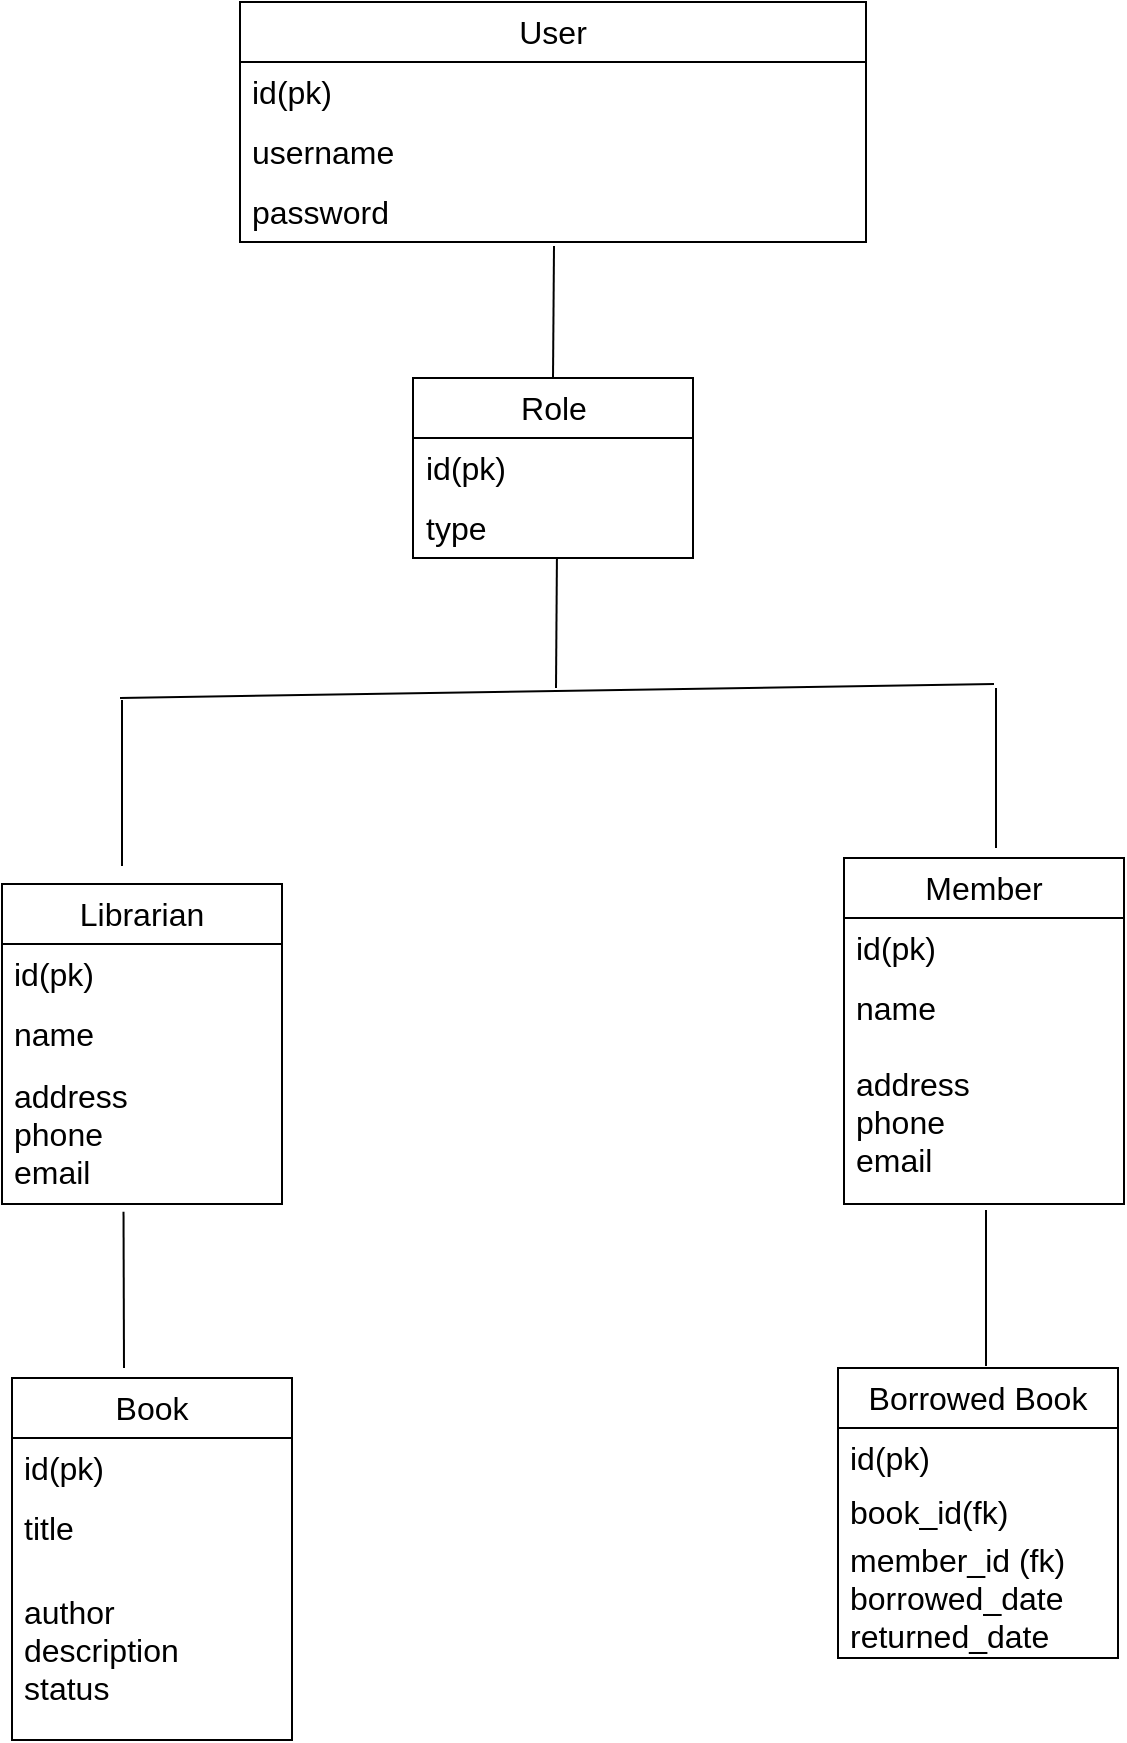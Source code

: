 <mxfile version="21.2.9" type="google">
  <diagram name="Page-1" id="cOhOOoq8ZFJ1gssm_lZi">
    <mxGraphModel grid="0" page="0" gridSize="10" guides="1" tooltips="1" connect="1" arrows="1" fold="1" pageScale="1" pageWidth="850" pageHeight="1100" math="0" shadow="0">
      <root>
        <mxCell id="0" />
        <mxCell id="1" parent="0" />
        <mxCell id="IJSfdtI_TcMY3-XAgbR3-41" value="User" style="swimlane;fontStyle=0;childLayout=stackLayout;horizontal=1;startSize=30;horizontalStack=0;resizeParent=1;resizeParentMax=0;resizeLast=0;collapsible=1;marginBottom=0;whiteSpace=wrap;html=1;fontSize=16;" vertex="1" parent="1">
          <mxGeometry x="163" y="-441" width="313" height="120" as="geometry" />
        </mxCell>
        <mxCell id="IJSfdtI_TcMY3-XAgbR3-42" value="id(pk)" style="text;strokeColor=none;fillColor=none;align=left;verticalAlign=middle;spacingLeft=4;spacingRight=4;overflow=hidden;points=[[0,0.5],[1,0.5]];portConstraint=eastwest;rotatable=0;whiteSpace=wrap;html=1;fontSize=16;" vertex="1" parent="IJSfdtI_TcMY3-XAgbR3-41">
          <mxGeometry y="30" width="313" height="30" as="geometry" />
        </mxCell>
        <mxCell id="IJSfdtI_TcMY3-XAgbR3-43" value="username" style="text;strokeColor=none;fillColor=none;align=left;verticalAlign=middle;spacingLeft=4;spacingRight=4;overflow=hidden;points=[[0,0.5],[1,0.5]];portConstraint=eastwest;rotatable=0;whiteSpace=wrap;html=1;fontSize=16;" vertex="1" parent="IJSfdtI_TcMY3-XAgbR3-41">
          <mxGeometry y="60" width="313" height="30" as="geometry" />
        </mxCell>
        <mxCell id="IJSfdtI_TcMY3-XAgbR3-44" value="password" style="text;strokeColor=none;fillColor=none;align=left;verticalAlign=middle;spacingLeft=4;spacingRight=4;overflow=hidden;points=[[0,0.5],[1,0.5]];portConstraint=eastwest;rotatable=0;whiteSpace=wrap;html=1;fontSize=16;" vertex="1" parent="IJSfdtI_TcMY3-XAgbR3-41">
          <mxGeometry y="90" width="313" height="30" as="geometry" />
        </mxCell>
        <mxCell id="IJSfdtI_TcMY3-XAgbR3-45" value="Role" style="swimlane;fontStyle=0;childLayout=stackLayout;horizontal=1;startSize=30;horizontalStack=0;resizeParent=1;resizeParentMax=0;resizeLast=0;collapsible=1;marginBottom=0;whiteSpace=wrap;html=1;fontSize=16;" vertex="1" parent="1">
          <mxGeometry x="249.5" y="-253" width="140" height="90" as="geometry" />
        </mxCell>
        <mxCell id="IJSfdtI_TcMY3-XAgbR3-46" value="id(pk)" style="text;strokeColor=none;fillColor=none;align=left;verticalAlign=middle;spacingLeft=4;spacingRight=4;overflow=hidden;points=[[0,0.5],[1,0.5]];portConstraint=eastwest;rotatable=0;whiteSpace=wrap;html=1;fontSize=16;" vertex="1" parent="IJSfdtI_TcMY3-XAgbR3-45">
          <mxGeometry y="30" width="140" height="30" as="geometry" />
        </mxCell>
        <mxCell id="IJSfdtI_TcMY3-XAgbR3-47" value="type" style="text;strokeColor=none;fillColor=none;align=left;verticalAlign=middle;spacingLeft=4;spacingRight=4;overflow=hidden;points=[[0,0.5],[1,0.5]];portConstraint=eastwest;rotatable=0;whiteSpace=wrap;html=1;fontSize=16;" vertex="1" parent="IJSfdtI_TcMY3-XAgbR3-45">
          <mxGeometry y="60" width="140" height="30" as="geometry" />
        </mxCell>
        <mxCell id="IJSfdtI_TcMY3-XAgbR3-49" value="" style="endArrow=none;html=1;rounded=0;fontSize=12;startSize=8;endSize=8;curved=1;exitX=0.5;exitY=0;exitDx=0;exitDy=0;" edge="1" parent="1" source="IJSfdtI_TcMY3-XAgbR3-45">
          <mxGeometry width="50" height="50" relative="1" as="geometry">
            <mxPoint x="266" y="-169" as="sourcePoint" />
            <mxPoint x="320" y="-319" as="targetPoint" />
          </mxGeometry>
        </mxCell>
        <mxCell id="IJSfdtI_TcMY3-XAgbR3-50" value="" style="endArrow=none;html=1;rounded=0;fontSize=12;startSize=8;endSize=8;curved=1;" edge="1" parent="1">
          <mxGeometry width="50" height="50" relative="1" as="geometry">
            <mxPoint x="103" y="-93" as="sourcePoint" />
            <mxPoint x="540" y="-100" as="targetPoint" />
          </mxGeometry>
        </mxCell>
        <mxCell id="IJSfdtI_TcMY3-XAgbR3-51" value="" style="endArrow=none;html=1;rounded=0;fontSize=12;startSize=8;endSize=8;curved=1;entryX=0.514;entryY=1.011;entryDx=0;entryDy=0;entryPerimeter=0;" edge="1" parent="1" target="IJSfdtI_TcMY3-XAgbR3-47">
          <mxGeometry width="50" height="50" relative="1" as="geometry">
            <mxPoint x="321" y="-98" as="sourcePoint" />
            <mxPoint x="310" y="-109" as="targetPoint" />
          </mxGeometry>
        </mxCell>
        <mxCell id="IJSfdtI_TcMY3-XAgbR3-52" value="Librarian" style="swimlane;fontStyle=0;childLayout=stackLayout;horizontal=1;startSize=30;horizontalStack=0;resizeParent=1;resizeParentMax=0;resizeLast=0;collapsible=1;marginBottom=0;whiteSpace=wrap;html=1;fontSize=16;" vertex="1" parent="1">
          <mxGeometry x="44" width="140" height="160" as="geometry" />
        </mxCell>
        <mxCell id="IJSfdtI_TcMY3-XAgbR3-53" value="id(pk)" style="text;strokeColor=none;fillColor=none;align=left;verticalAlign=middle;spacingLeft=4;spacingRight=4;overflow=hidden;points=[[0,0.5],[1,0.5]];portConstraint=eastwest;rotatable=0;whiteSpace=wrap;html=1;fontSize=16;" vertex="1" parent="IJSfdtI_TcMY3-XAgbR3-52">
          <mxGeometry y="30" width="140" height="30" as="geometry" />
        </mxCell>
        <mxCell id="IJSfdtI_TcMY3-XAgbR3-54" value="name" style="text;strokeColor=none;fillColor=none;align=left;verticalAlign=middle;spacingLeft=4;spacingRight=4;overflow=hidden;points=[[0,0.5],[1,0.5]];portConstraint=eastwest;rotatable=0;whiteSpace=wrap;html=1;fontSize=16;" vertex="1" parent="IJSfdtI_TcMY3-XAgbR3-52">
          <mxGeometry y="60" width="140" height="30" as="geometry" />
        </mxCell>
        <mxCell id="IJSfdtI_TcMY3-XAgbR3-55" value="address&lt;br&gt;phone&lt;br&gt;email" style="text;strokeColor=none;fillColor=none;align=left;verticalAlign=middle;spacingLeft=4;spacingRight=4;overflow=hidden;points=[[0,0.5],[1,0.5]];portConstraint=eastwest;rotatable=0;whiteSpace=wrap;html=1;fontSize=16;" vertex="1" parent="IJSfdtI_TcMY3-XAgbR3-52">
          <mxGeometry y="90" width="140" height="70" as="geometry" />
        </mxCell>
        <mxCell id="IJSfdtI_TcMY3-XAgbR3-56" value="" style="endArrow=none;html=1;rounded=0;fontSize=12;startSize=8;endSize=8;curved=1;" edge="1" parent="1">
          <mxGeometry width="50" height="50" relative="1" as="geometry">
            <mxPoint x="104" y="-92" as="sourcePoint" />
            <mxPoint x="104" y="-9" as="targetPoint" />
          </mxGeometry>
        </mxCell>
        <mxCell id="IJSfdtI_TcMY3-XAgbR3-57" value="Member" style="swimlane;fontStyle=0;childLayout=stackLayout;horizontal=1;startSize=30;horizontalStack=0;resizeParent=1;resizeParentMax=0;resizeLast=0;collapsible=1;marginBottom=0;whiteSpace=wrap;html=1;fontSize=16;" vertex="1" parent="1">
          <mxGeometry x="465" y="-13" width="140" height="173" as="geometry" />
        </mxCell>
        <mxCell id="IJSfdtI_TcMY3-XAgbR3-58" value="id(pk)" style="text;strokeColor=none;fillColor=none;align=left;verticalAlign=middle;spacingLeft=4;spacingRight=4;overflow=hidden;points=[[0,0.5],[1,0.5]];portConstraint=eastwest;rotatable=0;whiteSpace=wrap;html=1;fontSize=16;" vertex="1" parent="IJSfdtI_TcMY3-XAgbR3-57">
          <mxGeometry y="30" width="140" height="30" as="geometry" />
        </mxCell>
        <mxCell id="IJSfdtI_TcMY3-XAgbR3-59" value="name" style="text;strokeColor=none;fillColor=none;align=left;verticalAlign=middle;spacingLeft=4;spacingRight=4;overflow=hidden;points=[[0,0.5],[1,0.5]];portConstraint=eastwest;rotatable=0;whiteSpace=wrap;html=1;fontSize=16;" vertex="1" parent="IJSfdtI_TcMY3-XAgbR3-57">
          <mxGeometry y="60" width="140" height="30" as="geometry" />
        </mxCell>
        <mxCell id="IJSfdtI_TcMY3-XAgbR3-60" value="address&lt;br&gt;phone&lt;br&gt;email" style="text;strokeColor=none;fillColor=none;align=left;verticalAlign=middle;spacingLeft=4;spacingRight=4;overflow=hidden;points=[[0,0.5],[1,0.5]];portConstraint=eastwest;rotatable=0;whiteSpace=wrap;html=1;fontSize=16;" vertex="1" parent="IJSfdtI_TcMY3-XAgbR3-57">
          <mxGeometry y="90" width="140" height="83" as="geometry" />
        </mxCell>
        <mxCell id="IJSfdtI_TcMY3-XAgbR3-61" value="" style="endArrow=none;html=1;rounded=0;fontSize=12;startSize=8;endSize=8;curved=1;" edge="1" parent="1">
          <mxGeometry width="50" height="50" relative="1" as="geometry">
            <mxPoint x="541" y="-18" as="sourcePoint" />
            <mxPoint x="541" y="-98" as="targetPoint" />
          </mxGeometry>
        </mxCell>
        <mxCell id="IJSfdtI_TcMY3-XAgbR3-63" value="Book" style="swimlane;fontStyle=0;childLayout=stackLayout;horizontal=1;startSize=30;horizontalStack=0;resizeParent=1;resizeParentMax=0;resizeLast=0;collapsible=1;marginBottom=0;whiteSpace=wrap;html=1;fontSize=16;" vertex="1" parent="1">
          <mxGeometry x="49" y="247" width="140" height="181" as="geometry" />
        </mxCell>
        <mxCell id="IJSfdtI_TcMY3-XAgbR3-64" value="id(pk)" style="text;strokeColor=none;fillColor=none;align=left;verticalAlign=middle;spacingLeft=4;spacingRight=4;overflow=hidden;points=[[0,0.5],[1,0.5]];portConstraint=eastwest;rotatable=0;whiteSpace=wrap;html=1;fontSize=16;" vertex="1" parent="IJSfdtI_TcMY3-XAgbR3-63">
          <mxGeometry y="30" width="140" height="30" as="geometry" />
        </mxCell>
        <mxCell id="IJSfdtI_TcMY3-XAgbR3-65" value="title" style="text;strokeColor=none;fillColor=none;align=left;verticalAlign=middle;spacingLeft=4;spacingRight=4;overflow=hidden;points=[[0,0.5],[1,0.5]];portConstraint=eastwest;rotatable=0;whiteSpace=wrap;html=1;fontSize=16;" vertex="1" parent="IJSfdtI_TcMY3-XAgbR3-63">
          <mxGeometry y="60" width="140" height="30" as="geometry" />
        </mxCell>
        <mxCell id="IJSfdtI_TcMY3-XAgbR3-66" value="author&lt;br&gt;description&lt;br&gt;status" style="text;strokeColor=none;fillColor=none;align=left;verticalAlign=middle;spacingLeft=4;spacingRight=4;overflow=hidden;points=[[0,0.5],[1,0.5]];portConstraint=eastwest;rotatable=0;whiteSpace=wrap;html=1;fontSize=16;" vertex="1" parent="IJSfdtI_TcMY3-XAgbR3-63">
          <mxGeometry y="90" width="140" height="91" as="geometry" />
        </mxCell>
        <mxCell id="IJSfdtI_TcMY3-XAgbR3-67" value="Borrowed Book" style="swimlane;fontStyle=0;childLayout=stackLayout;horizontal=1;startSize=30;horizontalStack=0;resizeParent=1;resizeParentMax=0;resizeLast=0;collapsible=1;marginBottom=0;whiteSpace=wrap;html=1;fontSize=16;" vertex="1" parent="1">
          <mxGeometry x="462" y="242" width="140" height="145" as="geometry" />
        </mxCell>
        <mxCell id="IJSfdtI_TcMY3-XAgbR3-68" value="id(pk)" style="text;strokeColor=none;fillColor=none;align=left;verticalAlign=middle;spacingLeft=4;spacingRight=4;overflow=hidden;points=[[0,0.5],[1,0.5]];portConstraint=eastwest;rotatable=0;whiteSpace=wrap;html=1;fontSize=16;" vertex="1" parent="IJSfdtI_TcMY3-XAgbR3-67">
          <mxGeometry y="30" width="140" height="30" as="geometry" />
        </mxCell>
        <mxCell id="IJSfdtI_TcMY3-XAgbR3-69" value="book_id(fk)" style="text;strokeColor=none;fillColor=none;align=left;verticalAlign=middle;spacingLeft=4;spacingRight=4;overflow=hidden;points=[[0,0.5],[1,0.5]];portConstraint=eastwest;rotatable=0;whiteSpace=wrap;html=1;fontSize=16;" vertex="1" parent="IJSfdtI_TcMY3-XAgbR3-67">
          <mxGeometry y="60" width="140" height="24" as="geometry" />
        </mxCell>
        <mxCell id="IJSfdtI_TcMY3-XAgbR3-70" value="member_id (fk)&lt;br&gt;borrowed_date&lt;br&gt;returned_date" style="text;strokeColor=none;fillColor=none;align=left;verticalAlign=middle;spacingLeft=4;spacingRight=4;overflow=hidden;points=[[0,0.5],[1,0.5]];portConstraint=eastwest;rotatable=0;whiteSpace=wrap;html=1;fontSize=16;" vertex="1" parent="IJSfdtI_TcMY3-XAgbR3-67">
          <mxGeometry y="84" width="140" height="61" as="geometry" />
        </mxCell>
        <mxCell id="IJSfdtI_TcMY3-XAgbR3-71" value="" style="endArrow=none;html=1;rounded=0;fontSize=12;startSize=8;endSize=8;curved=1;exitX=0.434;exitY=1.056;exitDx=0;exitDy=0;exitPerimeter=0;" edge="1" parent="1" source="IJSfdtI_TcMY3-XAgbR3-55">
          <mxGeometry width="50" height="50" relative="1" as="geometry">
            <mxPoint x="244" y="128" as="sourcePoint" />
            <mxPoint x="105" y="242" as="targetPoint" />
          </mxGeometry>
        </mxCell>
        <mxCell id="IJSfdtI_TcMY3-XAgbR3-72" value="" style="endArrow=none;html=1;rounded=0;fontSize=12;startSize=8;endSize=8;curved=1;exitX=0.434;exitY=1.056;exitDx=0;exitDy=0;exitPerimeter=0;" edge="1" parent="1">
          <mxGeometry width="50" height="50" relative="1" as="geometry">
            <mxPoint x="536" y="163" as="sourcePoint" />
            <mxPoint x="536" y="241" as="targetPoint" />
          </mxGeometry>
        </mxCell>
      </root>
    </mxGraphModel>
  </diagram>
</mxfile>
